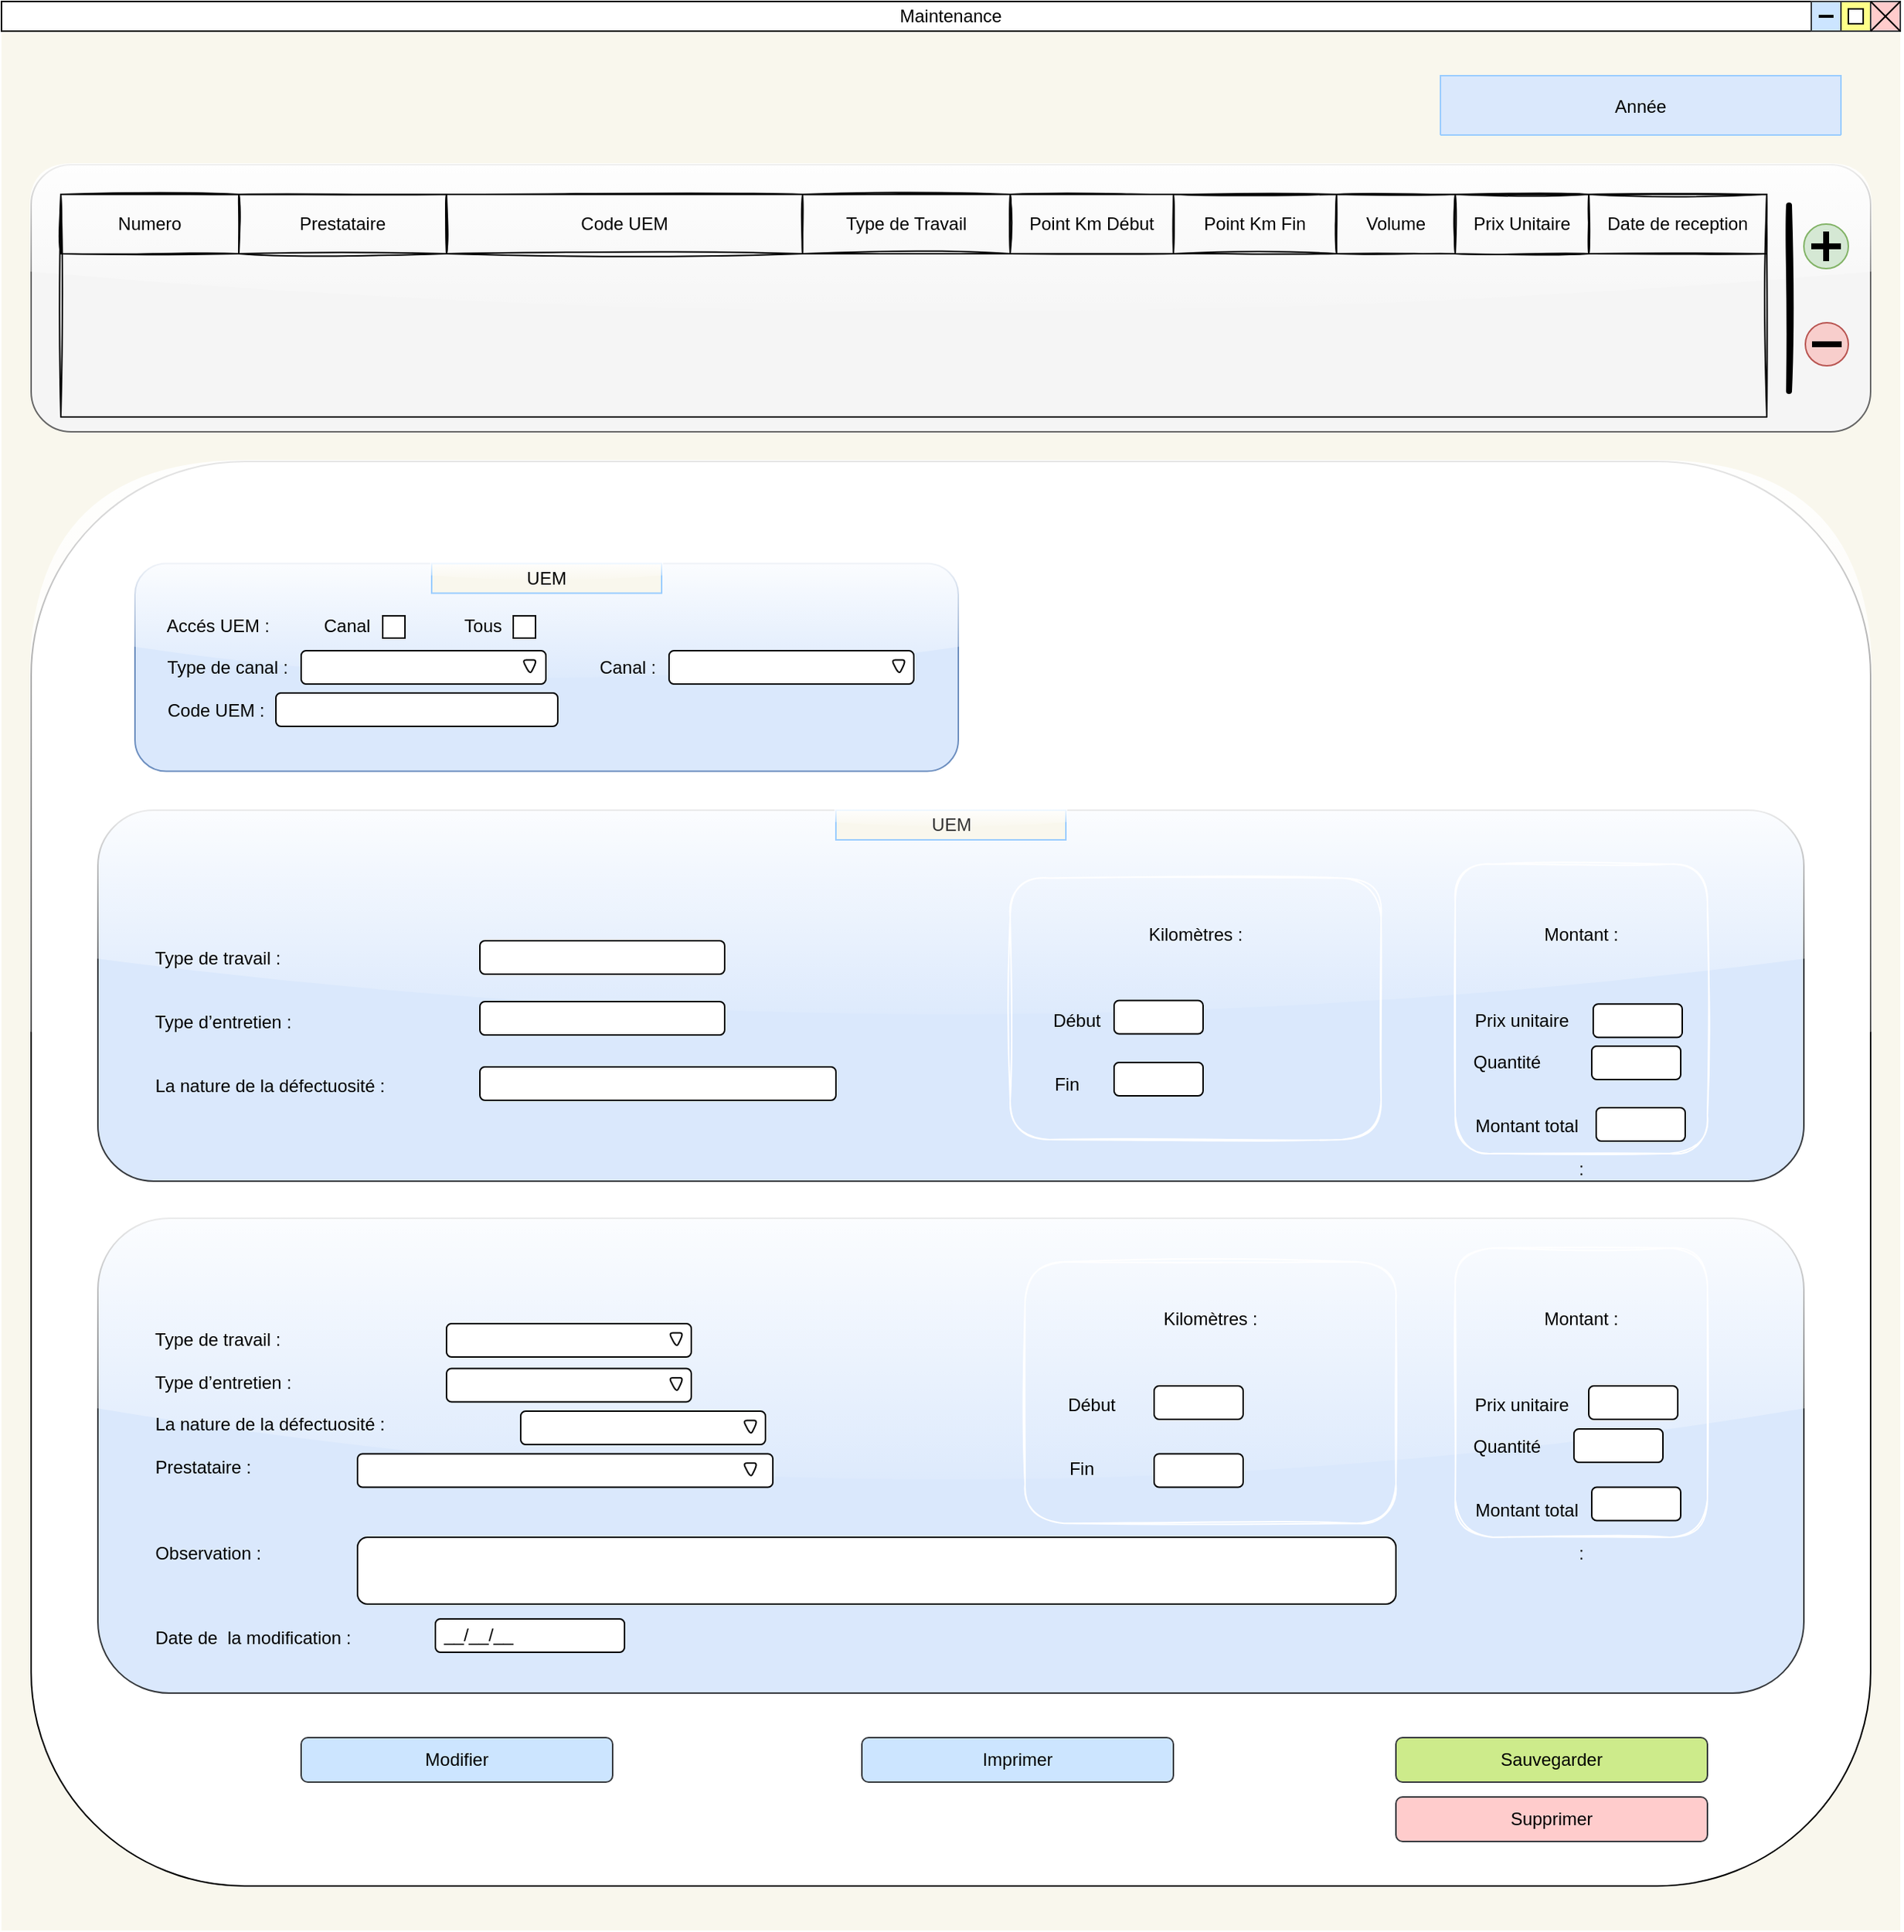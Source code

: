 <mxfile version="15.8.2" type="github">
  <diagram id="-qi01gVP9oJLAhdhJRf0" name="Page-1">
    <mxGraphModel dx="3095" dy="1410" grid="1" gridSize="10" guides="1" tooltips="1" connect="1" arrows="1" fold="1" page="1" pageScale="1" pageWidth="827" pageHeight="1169" math="0" shadow="0">
      <root>
        <mxCell id="0" />
        <mxCell id="1" parent="0" />
        <mxCell id="stpynY7ZR0TXDhYjPENx-1" value="" style="whiteSpace=wrap;html=1;aspect=fixed;fillColor=#f9f7ed;strokeColor=none;perimeterSpacing=0;rounded=0;glass=0;" vertex="1" parent="1">
          <mxGeometry x="-10" y="60" width="1280" height="1280" as="geometry" />
        </mxCell>
        <mxCell id="stpynY7ZR0TXDhYjPENx-3" value="Maintenance" style="rounded=0;whiteSpace=wrap;html=1;" vertex="1" parent="1">
          <mxGeometry x="-10" y="40" width="1280" height="20" as="geometry" />
        </mxCell>
        <mxCell id="stpynY7ZR0TXDhYjPENx-7" value="" style="whiteSpace=wrap;html=1;aspect=fixed;fillColor=#ffff88;strokeColor=#36393d;" vertex="1" parent="1">
          <mxGeometry x="1230" y="40" width="20" height="20" as="geometry" />
        </mxCell>
        <mxCell id="stpynY7ZR0TXDhYjPENx-8" value="" style="whiteSpace=wrap;html=1;aspect=fixed;fillColor=#cce5ff;strokeColor=#36393d;" vertex="1" parent="1">
          <mxGeometry x="1210" y="40" width="20" height="20" as="geometry" />
        </mxCell>
        <mxCell id="stpynY7ZR0TXDhYjPENx-10" value="Année" style="swimlane;fontStyle=0;childLayout=stackLayout;horizontal=1;startSize=50;horizontalStack=0;resizeParent=1;resizeParentMax=0;resizeLast=0;collapsible=1;marginBottom=0;fillColor=#DAE8FC;strokeColor=#99CCFF;" vertex="1" collapsed="1" parent="1">
          <mxGeometry x="960" y="90" width="270" height="40" as="geometry">
            <mxRectangle x="560" y="80" width="140" height="120" as="alternateBounds" />
          </mxGeometry>
        </mxCell>
        <mxCell id="stpynY7ZR0TXDhYjPENx-11" value="2021" style="text;strokeColor=none;fillColor=none;align=left;verticalAlign=middle;spacingLeft=4;spacingRight=4;overflow=hidden;points=[[0,0.5],[1,0.5]];portConstraint=eastwest;rotatable=0;" vertex="1" parent="stpynY7ZR0TXDhYjPENx-10">
          <mxGeometry y="40" width="270" height="30" as="geometry" />
        </mxCell>
        <mxCell id="stpynY7ZR0TXDhYjPENx-12" value="2020" style="text;strokeColor=none;fillColor=none;align=left;verticalAlign=middle;spacingLeft=4;spacingRight=4;overflow=hidden;points=[[0,0.5],[1,0.5]];portConstraint=eastwest;rotatable=0;" vertex="1" parent="stpynY7ZR0TXDhYjPENx-10">
          <mxGeometry y="70" width="270" height="30" as="geometry" />
        </mxCell>
        <mxCell id="stpynY7ZR0TXDhYjPENx-13" value="2019" style="text;strokeColor=none;fillColor=none;align=left;verticalAlign=middle;spacingLeft=4;spacingRight=4;overflow=hidden;points=[[0,0.5],[1,0.5]];portConstraint=eastwest;rotatable=0;" vertex="1" parent="stpynY7ZR0TXDhYjPENx-10">
          <mxGeometry y="100" width="270" height="30" as="geometry" />
        </mxCell>
        <mxCell id="stpynY7ZR0TXDhYjPENx-29" value="" style="rounded=1;whiteSpace=wrap;html=1;glass=1;" vertex="1" parent="1">
          <mxGeometry x="10" y="350" width="1240" height="960" as="geometry" />
        </mxCell>
        <mxCell id="stpynY7ZR0TXDhYjPENx-27" value="&amp;nbsp; &amp;nbsp; &amp;nbsp; Accés UEM :&amp;nbsp; &amp;nbsp; &amp;nbsp; &amp;nbsp; &amp;nbsp; &amp;nbsp;Canal&amp;nbsp; &amp;nbsp; &amp;nbsp; &amp;nbsp; &amp;nbsp; &amp;nbsp; &amp;nbsp; &amp;nbsp; &amp;nbsp; &amp;nbsp;Tous&lt;br&gt;&lt;br&gt;&amp;nbsp; &amp;nbsp; &amp;nbsp; Type de canal :&amp;nbsp; &amp;nbsp; &amp;nbsp; &amp;nbsp; &amp;nbsp; &amp;nbsp; &amp;nbsp; &amp;nbsp; &amp;nbsp; &amp;nbsp; &amp;nbsp; &amp;nbsp; &amp;nbsp; &amp;nbsp; &amp;nbsp; &amp;nbsp; &amp;nbsp; &amp;nbsp; &amp;nbsp; &amp;nbsp; &amp;nbsp; &amp;nbsp; &amp;nbsp; &amp;nbsp; &amp;nbsp; &amp;nbsp; &amp;nbsp; &amp;nbsp; &amp;nbsp; &amp;nbsp; &amp;nbsp; &amp;nbsp;Canal :&lt;br&gt;&lt;br&gt;&amp;nbsp; &amp;nbsp; &amp;nbsp; Code UEM :" style="rounded=1;whiteSpace=wrap;html=1;fillColor=#dae8fc;strokeColor=#6c8ebf;align=left;glass=1;" vertex="1" parent="1">
          <mxGeometry x="80" y="418.75" width="555" height="140" as="geometry" />
        </mxCell>
        <mxCell id="stpynY7ZR0TXDhYjPENx-28" value="&lt;div&gt;&lt;br&gt;&lt;/div&gt;" style="rounded=1;whiteSpace=wrap;html=1;fillColor=#DAE8FC;strokeColor=#36393d;glass=1;align=left;" vertex="1" parent="1">
          <mxGeometry x="55" y="585" width="1150" height="250" as="geometry" />
        </mxCell>
        <mxCell id="stpynY7ZR0TXDhYjPENx-34" value="" style="rounded=0;whiteSpace=wrap;html=1;align=left;" vertex="1" parent="1">
          <mxGeometry x="1235" y="45" width="10" height="10" as="geometry" />
        </mxCell>
        <mxCell id="stpynY7ZR0TXDhYjPENx-35" value="" style="line;strokeWidth=2;html=1;align=left;" vertex="1" parent="1">
          <mxGeometry x="1215" y="45" width="10" height="10" as="geometry" />
        </mxCell>
        <mxCell id="stpynY7ZR0TXDhYjPENx-40" value="" style="whiteSpace=wrap;html=1;aspect=fixed;fillColor=#ffcccc;strokeColor=#36393d;" vertex="1" parent="1">
          <mxGeometry x="1250" y="40" width="20" height="20" as="geometry" />
        </mxCell>
        <mxCell id="stpynY7ZR0TXDhYjPENx-41" value="" style="endArrow=none;html=1;rounded=0;entryX=1;entryY=0;entryDx=0;entryDy=0;exitX=0;exitY=1;exitDx=0;exitDy=0;" edge="1" target="stpynY7ZR0TXDhYjPENx-40" parent="1" source="stpynY7ZR0TXDhYjPENx-40">
          <mxGeometry width="50" height="50" relative="1" as="geometry">
            <mxPoint x="830" y="60" as="sourcePoint" />
            <mxPoint x="570" y="350" as="targetPoint" />
            <Array as="points" />
          </mxGeometry>
        </mxCell>
        <mxCell id="stpynY7ZR0TXDhYjPENx-44" value="" style="endArrow=none;html=1;rounded=0;exitX=0;exitY=0;exitDx=0;exitDy=0;entryX=1;entryY=1;entryDx=0;entryDy=0;" edge="1" parent="1" source="stpynY7ZR0TXDhYjPENx-40" target="stpynY7ZR0TXDhYjPENx-40">
          <mxGeometry width="50" height="50" relative="1" as="geometry">
            <mxPoint x="830" y="40" as="sourcePoint" />
            <mxPoint x="910" y="50" as="targetPoint" />
            <Array as="points" />
          </mxGeometry>
        </mxCell>
        <mxCell id="stpynY7ZR0TXDhYjPENx-45" value="Imprimer" style="rounded=1;whiteSpace=wrap;html=1;align=center;fillColor=#cce5ff;strokeColor=#36393d;" vertex="1" parent="1">
          <mxGeometry x="570" y="1210" width="210" height="30" as="geometry" />
        </mxCell>
        <mxCell id="stpynY7ZR0TXDhYjPENx-46" value="Supprimer" style="rounded=1;whiteSpace=wrap;html=1;align=center;fillColor=#ffcccc;strokeColor=#36393d;" vertex="1" parent="1">
          <mxGeometry x="930" y="1250" width="210" height="30" as="geometry" />
        </mxCell>
        <mxCell id="stpynY7ZR0TXDhYjPENx-47" value="Sauvegarder" style="rounded=1;whiteSpace=wrap;html=1;align=center;fillColor=#cdeb8b;strokeColor=#36393d;" vertex="1" parent="1">
          <mxGeometry x="930" y="1210" width="210" height="30" as="geometry" />
        </mxCell>
        <mxCell id="stpynY7ZR0TXDhYjPENx-48" value="Modifier" style="rounded=1;whiteSpace=wrap;html=1;align=center;fillColor=#cce5ff;strokeColor=#36393d;" vertex="1" parent="1">
          <mxGeometry x="192" y="1210" width="210" height="30" as="geometry" />
        </mxCell>
        <mxCell id="stpynY7ZR0TXDhYjPENx-51" value="" style="whiteSpace=wrap;html=1;aspect=fixed;gradientColor=none;align=left;" vertex="1" parent="1">
          <mxGeometry x="335" y="454" width="15" height="15" as="geometry" />
        </mxCell>
        <mxCell id="stpynY7ZR0TXDhYjPENx-52" value="" style="whiteSpace=wrap;html=1;aspect=fixed;gradientColor=none;align=left;" vertex="1" parent="1">
          <mxGeometry x="247" y="454" width="15" height="15" as="geometry" />
        </mxCell>
        <mxCell id="stpynY7ZR0TXDhYjPENx-53" value="" style="rounded=1;whiteSpace=wrap;html=1;gradientColor=none;align=left;" vertex="1" parent="1">
          <mxGeometry x="192" y="477.5" width="165" height="22.5" as="geometry" />
        </mxCell>
        <mxCell id="stpynY7ZR0TXDhYjPENx-54" value="&lt;br&gt;" style="rounded=1;whiteSpace=wrap;html=1;gradientColor=none;align=left;" vertex="1" parent="1">
          <mxGeometry x="175" y="506" width="190" height="22.5" as="geometry" />
        </mxCell>
        <mxCell id="stpynY7ZR0TXDhYjPENx-55" value="UEM" style="rounded=0;whiteSpace=wrap;html=1;align=center;strokeColor=#99CCFF;glass=1;fillColor=#f9f7ed;" vertex="1" parent="1">
          <mxGeometry x="280" y="418.75" width="155" height="20" as="geometry" />
        </mxCell>
        <mxCell id="stpynY7ZR0TXDhYjPENx-58" value="" style="rounded=1;whiteSpace=wrap;html=1;gradientColor=none;align=left;" vertex="1" parent="1">
          <mxGeometry x="440" y="477.5" width="165" height="22.5" as="geometry" />
        </mxCell>
        <mxCell id="stpynY7ZR0TXDhYjPENx-59" style="edgeStyle=orthogonalEdgeStyle;rounded=0;orthogonalLoop=1;jettySize=auto;html=1;exitX=0.5;exitY=1;exitDx=0;exitDy=0;" edge="1" parent="1" source="stpynY7ZR0TXDhYjPENx-53" target="stpynY7ZR0TXDhYjPENx-53">
          <mxGeometry relative="1" as="geometry" />
        </mxCell>
        <mxCell id="stpynY7ZR0TXDhYjPENx-61" value="" style="rounded=1;whiteSpace=wrap;html=1;glass=1;align=center;fillColor=#f5f5f5;fontColor=#333333;strokeColor=#666666;" vertex="1" parent="1">
          <mxGeometry x="10" y="150" width="1240" height="180" as="geometry" />
        </mxCell>
        <mxCell id="stpynY7ZR0TXDhYjPENx-62" value="" style="ellipse;whiteSpace=wrap;html=1;aspect=fixed;rounded=1;glass=1;strokeColor=#82b366;fillColor=#d5e8d4;align=center;" vertex="1" parent="1">
          <mxGeometry x="1205" y="190" width="30" height="30" as="geometry" />
        </mxCell>
        <mxCell id="stpynY7ZR0TXDhYjPENx-64" value="" style="ellipse;whiteSpace=wrap;html=1;aspect=fixed;rounded=1;glass=1;strokeColor=#b85450;fillColor=#f8cecc;align=center;" vertex="1" parent="1">
          <mxGeometry x="1206" y="256.5" width="29" height="29" as="geometry" />
        </mxCell>
        <mxCell id="stpynY7ZR0TXDhYjPENx-65" value="" style="line;strokeWidth=4;direction=south;html=1;perimeter=backbonePerimeter;points=[];outlineConnect=0;rounded=1;glass=1;fillColor=none;gradientColor=none;align=center;shadow=0;sketch=1;" vertex="1" parent="1">
          <mxGeometry x="1190" y="177.5" width="10" height="125" as="geometry" />
        </mxCell>
        <mxCell id="stpynY7ZR0TXDhYjPENx-66" value="" style="line;strokeWidth=4;html=1;perimeter=backbonePerimeter;points=[];outlineConnect=0;rounded=1;glass=1;fillColor=none;gradientColor=none;align=center;" vertex="1" parent="1">
          <mxGeometry x="1210.5" y="266" width="20" height="10" as="geometry" />
        </mxCell>
        <mxCell id="stpynY7ZR0TXDhYjPENx-67" value="" style="line;strokeWidth=4;html=1;perimeter=backbonePerimeter;points=[];outlineConnect=0;rounded=1;glass=1;fillColor=none;gradientColor=none;align=center;" vertex="1" parent="1">
          <mxGeometry x="1210" y="200" width="20" height="10" as="geometry" />
        </mxCell>
        <mxCell id="stpynY7ZR0TXDhYjPENx-68" value="" style="line;strokeWidth=4;html=1;perimeter=backbonePerimeter;points=[];outlineConnect=0;rounded=1;glass=1;fillColor=none;gradientColor=none;align=center;rotation=90;" vertex="1" parent="1">
          <mxGeometry x="1210" y="200" width="20" height="10" as="geometry" />
        </mxCell>
        <mxCell id="stpynY7ZR0TXDhYjPENx-120" value="" style="rounded=0;whiteSpace=wrap;html=1;shadow=0;glass=1;sketch=1;strokeColor=default;fillColor=none;gradientColor=none;align=center;" vertex="1" parent="1">
          <mxGeometry x="30" y="170" width="1150" height="150" as="geometry" />
        </mxCell>
        <mxCell id="stpynY7ZR0TXDhYjPENx-121" value="Numero" style="rounded=0;whiteSpace=wrap;html=1;shadow=0;glass=1;sketch=1;strokeColor=default;fillColor=none;gradientColor=none;align=center;" vertex="1" parent="1">
          <mxGeometry x="30" y="170" width="120" height="40" as="geometry" />
        </mxCell>
        <mxCell id="stpynY7ZR0TXDhYjPENx-123" value="Prestataire" style="rounded=0;whiteSpace=wrap;html=1;shadow=0;glass=1;sketch=1;strokeColor=default;fillColor=none;gradientColor=none;align=center;" vertex="1" parent="1">
          <mxGeometry x="150" y="170" width="140" height="40" as="geometry" />
        </mxCell>
        <mxCell id="stpynY7ZR0TXDhYjPENx-124" value="Code UEM" style="rounded=0;whiteSpace=wrap;html=1;shadow=0;glass=1;sketch=1;strokeColor=default;fillColor=none;gradientColor=none;align=center;" vertex="1" parent="1">
          <mxGeometry x="290" y="170" width="240" height="40" as="geometry" />
        </mxCell>
        <mxCell id="stpynY7ZR0TXDhYjPENx-125" value="Type de Travail" style="rounded=0;whiteSpace=wrap;html=1;shadow=0;glass=1;sketch=1;strokeColor=default;fillColor=none;gradientColor=none;align=center;" vertex="1" parent="1">
          <mxGeometry x="530" y="170" width="140" height="40" as="geometry" />
        </mxCell>
        <mxCell id="stpynY7ZR0TXDhYjPENx-126" value="Volume" style="rounded=0;whiteSpace=wrap;html=1;shadow=0;glass=1;sketch=1;strokeColor=default;fillColor=none;gradientColor=none;align=center;" vertex="1" parent="1">
          <mxGeometry x="890" y="170" width="80" height="40" as="geometry" />
        </mxCell>
        <mxCell id="stpynY7ZR0TXDhYjPENx-127" value="Point Km Début" style="rounded=0;whiteSpace=wrap;html=1;shadow=0;glass=1;sketch=1;strokeColor=default;fillColor=none;gradientColor=none;align=center;" vertex="1" parent="1">
          <mxGeometry x="670" y="170" width="110" height="40" as="geometry" />
        </mxCell>
        <mxCell id="stpynY7ZR0TXDhYjPENx-128" value="Point Km Fin" style="rounded=0;whiteSpace=wrap;html=1;shadow=0;glass=1;sketch=1;strokeColor=default;fillColor=none;gradientColor=none;align=center;" vertex="1" parent="1">
          <mxGeometry x="780" y="170" width="110" height="40" as="geometry" />
        </mxCell>
        <mxCell id="stpynY7ZR0TXDhYjPENx-129" value="Prix Unitaire" style="rounded=0;whiteSpace=wrap;html=1;shadow=0;glass=1;sketch=1;strokeColor=default;fillColor=none;gradientColor=none;align=center;" vertex="1" parent="1">
          <mxGeometry x="970" y="170" width="90" height="40" as="geometry" />
        </mxCell>
        <mxCell id="stpynY7ZR0TXDhYjPENx-130" value="Date de reception" style="rounded=0;whiteSpace=wrap;html=1;shadow=0;glass=1;sketch=1;strokeColor=default;fillColor=none;gradientColor=none;align=center;" vertex="1" parent="1">
          <mxGeometry x="1060" y="170" width="120" height="40" as="geometry" />
        </mxCell>
        <mxCell id="stpynY7ZR0TXDhYjPENx-131" value="UEM" style="rounded=0;whiteSpace=wrap;html=1;align=center;strokeColor=#99CCFF;fillColor=#F9F7ED;fontColor=#333333;glass=1;" vertex="1" parent="1">
          <mxGeometry x="552.5" y="585" width="155" height="20" as="geometry" />
        </mxCell>
        <mxCell id="stpynY7ZR0TXDhYjPENx-132" value="" style="rounded=1;whiteSpace=wrap;html=1;fillColor=#DAE8FC;strokeColor=#36393d;glass=1;align=left;" vertex="1" parent="1">
          <mxGeometry x="55" y="860" width="1150" height="320" as="geometry" />
        </mxCell>
        <mxCell id="stpynY7ZR0TXDhYjPENx-140" value="&lt;span&gt;	&lt;/span&gt;&lt;span&gt;	&lt;/span&gt;&lt;span&gt;	&lt;/span&gt;&lt;br&gt;&lt;br&gt;&lt;br&gt;&lt;br&gt;&lt;br&gt;&lt;br&gt;&lt;br&gt;&lt;span style=&quot;white-space: pre&quot;&gt;	&lt;/span&gt;&lt;span style=&quot;white-space: pre&quot;&gt;	&lt;/span&gt;Type de travail :&lt;br&gt;&lt;span&gt;	&lt;/span&gt;&lt;br&gt;&lt;span&gt;	&lt;/span&gt;&lt;br&gt;&lt;span&gt;	&lt;/span&gt;&lt;span style=&quot;white-space: pre&quot;&gt;	&lt;/span&gt;&lt;span style=&quot;white-space: pre&quot;&gt;	&lt;/span&gt;Type d’entretien :&lt;br&gt;&lt;br&gt;&lt;br&gt;&lt;span style=&quot;white-space: pre&quot;&gt;	&lt;/span&gt;&lt;span style=&quot;white-space: pre&quot;&gt;	&lt;/span&gt;La nature de la défectuosité :&lt;br&gt;&lt;span&gt;	&lt;/span&gt;&lt;br&gt;&lt;br&gt;&lt;br&gt;&lt;br&gt;&lt;br&gt;" style="rounded=1;whiteSpace=wrap;html=1;shadow=0;glass=1;sketch=1;strokeColor=none;fillColor=none;gradientColor=none;align=left;" vertex="1" parent="1">
          <mxGeometry x="85" y="610" width="1090" height="205" as="geometry" />
        </mxCell>
        <mxCell id="stpynY7ZR0TXDhYjPENx-142" value="" style="rounded=1;whiteSpace=wrap;html=1;gradientColor=none;align=left;" vertex="1" parent="1">
          <mxGeometry x="312.5" y="714" width="165" height="22.5" as="geometry" />
        </mxCell>
        <mxCell id="stpynY7ZR0TXDhYjPENx-143" value="" style="rounded=1;whiteSpace=wrap;html=1;gradientColor=none;align=left;" vertex="1" parent="1">
          <mxGeometry x="312.5" y="758" width="240" height="22.5" as="geometry" />
        </mxCell>
        <mxCell id="stpynY7ZR0TXDhYjPENx-144" value="" style="rounded=1;whiteSpace=wrap;html=1;gradientColor=none;align=left;" vertex="1" parent="1">
          <mxGeometry x="312.5" y="673" width="165" height="22.5" as="geometry" />
        </mxCell>
        <mxCell id="stpynY7ZR0TXDhYjPENx-145" value="&lt;br&gt;Kilomètres :&lt;br&gt;&lt;br&gt;&lt;br&gt;&lt;br&gt;Début&amp;nbsp; &amp;nbsp; &amp;nbsp; &amp;nbsp; &amp;nbsp; &amp;nbsp; &amp;nbsp; &amp;nbsp; &amp;nbsp; &amp;nbsp; &amp;nbsp; &amp;nbsp; &amp;nbsp; &amp;nbsp; &amp;nbsp; &amp;nbsp; &amp;nbsp; &amp;nbsp; &amp;nbsp; &amp;nbsp; &amp;nbsp; &amp;nbsp; &amp;nbsp; &amp;nbsp;&amp;nbsp;&lt;br&gt;&lt;br&gt;&lt;br&gt;Fin&amp;nbsp; &amp;nbsp; &amp;nbsp; &amp;nbsp; &amp;nbsp; &amp;nbsp; &amp;nbsp; &amp;nbsp; &amp;nbsp; &amp;nbsp; &amp;nbsp; &amp;nbsp; &amp;nbsp; &amp;nbsp; &amp;nbsp; &amp;nbsp; &amp;nbsp; &amp;nbsp; &amp;nbsp; &amp;nbsp; &amp;nbsp; &amp;nbsp; &amp;nbsp; &amp;nbsp; &amp;nbsp; &amp;nbsp;&amp;nbsp;&lt;br&gt;&lt;br&gt;" style="rounded=1;whiteSpace=wrap;html=1;shadow=0;glass=1;sketch=1;strokeColor=#FFFFFF;fillColor=none;gradientColor=none;align=center;" vertex="1" parent="1">
          <mxGeometry x="670" y="630.75" width="250" height="176.25" as="geometry" />
        </mxCell>
        <mxCell id="stpynY7ZR0TXDhYjPENx-146" value="&lt;br&gt;&lt;br&gt;&lt;br&gt;&lt;br&gt;Montant :&lt;br&gt;&lt;br&gt;&lt;br&gt;&lt;br&gt;&amp;nbsp; &amp;nbsp;Prix unitaire&amp;nbsp; &amp;nbsp; &amp;nbsp; &amp;nbsp; &amp;nbsp; &amp;nbsp; &amp;nbsp; &amp;nbsp; &amp;nbsp; &amp;nbsp; &amp;nbsp; &amp;nbsp; &amp;nbsp; &amp;nbsp; &amp;nbsp; &amp;nbsp; &amp;nbsp; &amp;nbsp; &amp;nbsp; &amp;nbsp; &amp;nbsp; &amp;nbsp; &amp;nbsp; &amp;nbsp; &amp;nbsp; &amp;nbsp; &amp;nbsp; &amp;nbsp; &amp;nbsp; &amp;nbsp; &amp;nbsp; &amp;nbsp;&lt;br&gt;&amp;nbsp; &amp;nbsp;Quantité&amp;nbsp; &amp;nbsp; &amp;nbsp; &amp;nbsp; &amp;nbsp; &amp;nbsp; &amp;nbsp; &amp;nbsp; &amp;nbsp; &amp;nbsp; &amp;nbsp; &amp;nbsp; &amp;nbsp; &amp;nbsp; &amp;nbsp; &amp;nbsp; &amp;nbsp;&lt;br&gt;&lt;br&gt;&amp;nbsp; &amp;nbsp;&lt;br&gt;&amp;nbsp; &amp;nbsp;Montant total&amp;nbsp; &amp;nbsp; &amp;nbsp; &amp;nbsp; &amp;nbsp; &amp;nbsp; &amp;nbsp; &amp;nbsp; &amp;nbsp; &amp;nbsp; &amp;nbsp; &amp;nbsp; &amp;nbsp; &amp;nbsp; &amp;nbsp; &amp;nbsp; &amp;nbsp; &amp;nbsp; &amp;nbsp; &amp;nbsp; &amp;nbsp; &amp;nbsp; &amp;nbsp; &amp;nbsp; &amp;nbsp; &amp;nbsp;&amp;nbsp;&lt;br&gt;:&lt;br&gt;" style="rounded=1;whiteSpace=wrap;html=1;shadow=0;glass=1;sketch=1;strokeColor=#FFFFFF;fillColor=none;gradientColor=none;align=center;" vertex="1" parent="1">
          <mxGeometry x="970" y="621.38" width="170" height="195" as="geometry" />
        </mxCell>
        <mxCell id="stpynY7ZR0TXDhYjPENx-147" value="" style="rounded=1;whiteSpace=wrap;html=1;gradientColor=none;align=left;" vertex="1" parent="1">
          <mxGeometry x="740" y="713.25" width="60" height="22.5" as="geometry" />
        </mxCell>
        <mxCell id="stpynY7ZR0TXDhYjPENx-150" value="" style="rounded=1;whiteSpace=wrap;html=1;gradientColor=none;align=left;" vertex="1" parent="1">
          <mxGeometry x="740" y="755" width="60" height="22.5" as="geometry" />
        </mxCell>
        <mxCell id="stpynY7ZR0TXDhYjPENx-151" value="" style="rounded=1;whiteSpace=wrap;html=1;gradientColor=none;align=left;" vertex="1" parent="1">
          <mxGeometry x="1063" y="715.62" width="60" height="22.5" as="geometry" />
        </mxCell>
        <mxCell id="stpynY7ZR0TXDhYjPENx-152" value="" style="rounded=1;whiteSpace=wrap;html=1;gradientColor=none;align=left;" vertex="1" parent="1">
          <mxGeometry x="1062" y="744" width="60" height="22.5" as="geometry" />
        </mxCell>
        <mxCell id="stpynY7ZR0TXDhYjPENx-153" value="" style="rounded=1;whiteSpace=wrap;html=1;gradientColor=none;align=left;" vertex="1" parent="1">
          <mxGeometry x="1065" y="785.5" width="60" height="22.5" as="geometry" />
        </mxCell>
        <mxCell id="stpynY7ZR0TXDhYjPENx-154" value="&lt;span&gt;&lt;span style=&quot;white-space: pre&quot;&gt;	&lt;/span&gt;&lt;span style=&quot;white-space: pre&quot;&gt;	&lt;/span&gt;&lt;br&gt;&lt;span style=&quot;white-space: pre&quot;&gt;	&lt;/span&gt;&lt;span style=&quot;white-space: pre&quot;&gt;	&lt;/span&gt;&lt;br&gt;&lt;br&gt;&lt;br&gt;&lt;br&gt;&lt;br&gt;&lt;br&gt;&lt;br&gt;&lt;br&gt;&lt;span style=&quot;white-space: pre&quot;&gt;	&lt;/span&gt;&lt;span style=&quot;white-space: pre&quot;&gt;	&lt;/span&gt;Type de travail :&lt;/span&gt;&lt;br&gt;&lt;span&gt;	&lt;/span&gt;&lt;br&gt;&lt;span style=&quot;white-space: pre&quot;&gt;	&lt;/span&gt;&lt;span style=&quot;white-space: pre&quot;&gt;	&lt;/span&gt;Type d’entretien :&lt;br&gt;&lt;br&gt;&lt;span style=&quot;white-space: pre&quot;&gt;	&lt;/span&gt;&lt;span style=&quot;white-space: pre&quot;&gt;	&lt;/span&gt;La nature de la défectuosité :&lt;br&gt;&lt;br&gt;&lt;span style=&quot;white-space: pre&quot;&gt;	&lt;/span&gt;&lt;span style=&quot;white-space: pre&quot;&gt;	&lt;/span&gt;Prestataire :&lt;br&gt;&lt;br&gt;&lt;br&gt;&lt;br&gt;&lt;span style=&quot;white-space: pre&quot;&gt;	&lt;/span&gt;&lt;span style=&quot;white-space: pre&quot;&gt;	&lt;/span&gt;Observation :&lt;br&gt;&lt;br&gt;&lt;br&gt;&lt;br&gt;&lt;span style=&quot;white-space: pre&quot;&gt;	&lt;/span&gt;&lt;span style=&quot;white-space: pre&quot;&gt;	&lt;/span&gt;Date de&amp;nbsp; la modification :&lt;br&gt;&lt;br&gt;&lt;br&gt;&lt;br&gt;&lt;br&gt;&lt;br&gt;&lt;br&gt;&lt;br&gt;&lt;span style=&quot;white-space: pre&quot;&gt;	&lt;/span&gt;&lt;span style=&quot;white-space: pre&quot;&gt;	&lt;/span&gt;&lt;br&gt;&lt;span&gt;	&lt;/span&gt;" style="rounded=1;whiteSpace=wrap;html=1;shadow=0;glass=1;sketch=1;strokeColor=none;fillColor=none;gradientColor=none;align=left;" vertex="1" parent="1">
          <mxGeometry x="85" y="910" width="1090" height="250" as="geometry" />
        </mxCell>
        <mxCell id="stpynY7ZR0TXDhYjPENx-156" value="&lt;br&gt;Kilomètres :&lt;br&gt;&lt;br&gt;&lt;br&gt;&lt;br&gt;Début&amp;nbsp; &amp;nbsp; &amp;nbsp; &amp;nbsp; &amp;nbsp; &amp;nbsp; &amp;nbsp; &amp;nbsp; &amp;nbsp; &amp;nbsp; &amp;nbsp; &amp;nbsp; &amp;nbsp; &amp;nbsp; &amp;nbsp; &amp;nbsp; &amp;nbsp; &amp;nbsp; &amp;nbsp; &amp;nbsp; &amp;nbsp; &amp;nbsp; &amp;nbsp; &amp;nbsp;&amp;nbsp;&lt;br&gt;&lt;br&gt;&lt;br&gt;Fin&amp;nbsp; &amp;nbsp; &amp;nbsp; &amp;nbsp; &amp;nbsp; &amp;nbsp; &amp;nbsp; &amp;nbsp; &amp;nbsp; &amp;nbsp; &amp;nbsp; &amp;nbsp; &amp;nbsp; &amp;nbsp; &amp;nbsp; &amp;nbsp; &amp;nbsp; &amp;nbsp; &amp;nbsp; &amp;nbsp; &amp;nbsp; &amp;nbsp; &amp;nbsp; &amp;nbsp; &amp;nbsp; &amp;nbsp;&amp;nbsp;&lt;br&gt;&lt;br&gt;" style="rounded=1;whiteSpace=wrap;html=1;shadow=0;glass=1;sketch=1;strokeColor=#FFFFFF;fillColor=none;gradientColor=none;align=center;" vertex="1" parent="1">
          <mxGeometry x="680" y="889.38" width="250" height="176.25" as="geometry" />
        </mxCell>
        <mxCell id="stpynY7ZR0TXDhYjPENx-158" value="&lt;br&gt;&lt;br&gt;&lt;br&gt;&lt;br&gt;Montant :&lt;br&gt;&lt;br&gt;&lt;br&gt;&lt;br&gt;&amp;nbsp; &amp;nbsp;Prix unitaire&amp;nbsp; &amp;nbsp; &amp;nbsp; &amp;nbsp; &amp;nbsp; &amp;nbsp; &amp;nbsp; &amp;nbsp; &amp;nbsp; &amp;nbsp; &amp;nbsp; &amp;nbsp; &amp;nbsp; &amp;nbsp; &amp;nbsp; &amp;nbsp; &amp;nbsp; &amp;nbsp; &amp;nbsp; &amp;nbsp; &amp;nbsp; &amp;nbsp; &amp;nbsp; &amp;nbsp; &amp;nbsp; &amp;nbsp; &amp;nbsp; &amp;nbsp; &amp;nbsp; &amp;nbsp; &amp;nbsp; &amp;nbsp;&lt;br&gt;&amp;nbsp; &amp;nbsp;Quantité&amp;nbsp; &amp;nbsp; &amp;nbsp; &amp;nbsp; &amp;nbsp; &amp;nbsp; &amp;nbsp; &amp;nbsp; &amp;nbsp; &amp;nbsp; &amp;nbsp; &amp;nbsp; &amp;nbsp; &amp;nbsp; &amp;nbsp; &amp;nbsp; &amp;nbsp;&lt;br&gt;&lt;br&gt;&amp;nbsp; &amp;nbsp;&lt;br&gt;&amp;nbsp; &amp;nbsp;Montant total&amp;nbsp; &amp;nbsp; &amp;nbsp; &amp;nbsp; &amp;nbsp; &amp;nbsp; &amp;nbsp; &amp;nbsp; &amp;nbsp; &amp;nbsp; &amp;nbsp; &amp;nbsp; &amp;nbsp; &amp;nbsp; &amp;nbsp; &amp;nbsp; &amp;nbsp; &amp;nbsp; &amp;nbsp; &amp;nbsp; &amp;nbsp; &amp;nbsp; &amp;nbsp; &amp;nbsp; &amp;nbsp; &amp;nbsp;&amp;nbsp;&lt;br&gt;:&lt;br&gt;" style="rounded=1;whiteSpace=wrap;html=1;shadow=0;glass=1;sketch=1;strokeColor=#FFFFFF;fillColor=none;gradientColor=none;align=center;" vertex="1" parent="1">
          <mxGeometry x="970" y="880" width="170" height="195" as="geometry" />
        </mxCell>
        <mxCell id="stpynY7ZR0TXDhYjPENx-159" value="" style="rounded=1;whiteSpace=wrap;html=1;gradientColor=none;align=left;" vertex="1" parent="1">
          <mxGeometry x="290" y="931" width="165" height="22.5" as="geometry" />
        </mxCell>
        <mxCell id="stpynY7ZR0TXDhYjPENx-160" value="" style="rounded=1;whiteSpace=wrap;html=1;gradientColor=none;align=left;" vertex="1" parent="1">
          <mxGeometry x="290" y="961.25" width="165" height="22.5" as="geometry" />
        </mxCell>
        <mxCell id="stpynY7ZR0TXDhYjPENx-161" value="" style="rounded=1;whiteSpace=wrap;html=1;gradientColor=none;align=left;" vertex="1" parent="1">
          <mxGeometry x="340" y="990" width="165" height="22.5" as="geometry" />
        </mxCell>
        <mxCell id="stpynY7ZR0TXDhYjPENx-163" value="&lt;br&gt;" style="rounded=1;whiteSpace=wrap;html=1;gradientColor=none;align=left;" vertex="1" parent="1">
          <mxGeometry x="230" y="1018.75" width="280" height="22.5" as="geometry" />
        </mxCell>
        <mxCell id="stpynY7ZR0TXDhYjPENx-164" value="&lt;br&gt;" style="rounded=1;whiteSpace=wrap;html=1;gradientColor=none;align=left;" vertex="1" parent="1">
          <mxGeometry x="230" y="1075" width="700" height="45" as="geometry" />
        </mxCell>
        <mxCell id="stpynY7ZR0TXDhYjPENx-165" value="&amp;nbsp;__/__/__" style="rounded=1;whiteSpace=wrap;html=1;gradientColor=none;align=left;" vertex="1" parent="1">
          <mxGeometry x="282.5" y="1130" width="127.5" height="22.5" as="geometry" />
        </mxCell>
        <mxCell id="stpynY7ZR0TXDhYjPENx-166" value="" style="rounded=1;whiteSpace=wrap;html=1;gradientColor=none;align=left;" vertex="1" parent="1">
          <mxGeometry x="767" y="973" width="60" height="22.5" as="geometry" />
        </mxCell>
        <mxCell id="stpynY7ZR0TXDhYjPENx-167" value="" style="rounded=1;whiteSpace=wrap;html=1;gradientColor=none;align=left;" vertex="1" parent="1">
          <mxGeometry x="767" y="1018.75" width="60" height="22.5" as="geometry" />
        </mxCell>
        <mxCell id="stpynY7ZR0TXDhYjPENx-168" value="" style="rounded=1;whiteSpace=wrap;html=1;gradientColor=none;align=left;" vertex="1" parent="1">
          <mxGeometry x="1060" y="973" width="60" height="22.5" as="geometry" />
        </mxCell>
        <mxCell id="stpynY7ZR0TXDhYjPENx-169" value="" style="rounded=1;whiteSpace=wrap;html=1;gradientColor=none;align=left;" vertex="1" parent="1">
          <mxGeometry x="1050" y="1002" width="60" height="22.5" as="geometry" />
        </mxCell>
        <mxCell id="stpynY7ZR0TXDhYjPENx-170" value="" style="rounded=1;whiteSpace=wrap;html=1;gradientColor=none;align=left;" vertex="1" parent="1">
          <mxGeometry x="1062" y="1041.25" width="60" height="22.5" as="geometry" />
        </mxCell>
        <mxCell id="stpynY7ZR0TXDhYjPENx-173" value="" style="triangle;whiteSpace=wrap;html=1;rounded=1;shadow=0;glass=1;sketch=0;fontColor=#FFFFFF;strokeColor=#000000;fillColor=none;gradientColor=none;align=center;rotation=90;" vertex="1" parent="1">
          <mxGeometry x="440" y="937.25" width="10" height="10" as="geometry" />
        </mxCell>
        <mxCell id="stpynY7ZR0TXDhYjPENx-174" value="" style="triangle;whiteSpace=wrap;html=1;rounded=1;shadow=0;glass=1;sketch=0;fontColor=#FFFFFF;strokeColor=#000000;fillColor=none;gradientColor=none;align=center;rotation=90;" vertex="1" parent="1">
          <mxGeometry x="440" y="967.5" width="10" height="10" as="geometry" />
        </mxCell>
        <mxCell id="stpynY7ZR0TXDhYjPENx-175" value="" style="triangle;whiteSpace=wrap;html=1;rounded=1;shadow=0;glass=1;sketch=0;fontColor=#FFFFFF;strokeColor=#000000;fillColor=none;gradientColor=none;align=center;rotation=90;" vertex="1" parent="1">
          <mxGeometry x="490" y="996.25" width="10" height="10" as="geometry" />
        </mxCell>
        <mxCell id="stpynY7ZR0TXDhYjPENx-176" value="" style="triangle;whiteSpace=wrap;html=1;rounded=1;shadow=0;glass=1;sketch=0;fontColor=#FFFFFF;strokeColor=#000000;fillColor=none;gradientColor=none;align=center;rotation=90;" vertex="1" parent="1">
          <mxGeometry x="490" y="1025" width="10" height="10" as="geometry" />
        </mxCell>
        <mxCell id="stpynY7ZR0TXDhYjPENx-177" value="" style="triangle;whiteSpace=wrap;html=1;rounded=1;shadow=0;glass=1;sketch=0;fontColor=#FFFFFF;strokeColor=#000000;fillColor=none;gradientColor=none;align=center;rotation=90;arcSize=50;" vertex="1" parent="1">
          <mxGeometry x="341.25" y="483.75" width="10" height="10" as="geometry" />
        </mxCell>
        <mxCell id="stpynY7ZR0TXDhYjPENx-178" value="" style="triangle;whiteSpace=wrap;html=1;rounded=1;shadow=0;glass=1;sketch=0;fontColor=#FFFFFF;strokeColor=#000000;fillColor=none;gradientColor=none;align=center;rotation=90;arcSize=50;" vertex="1" parent="1">
          <mxGeometry x="590" y="483.75" width="10" height="10" as="geometry" />
        </mxCell>
      </root>
    </mxGraphModel>
  </diagram>
</mxfile>
